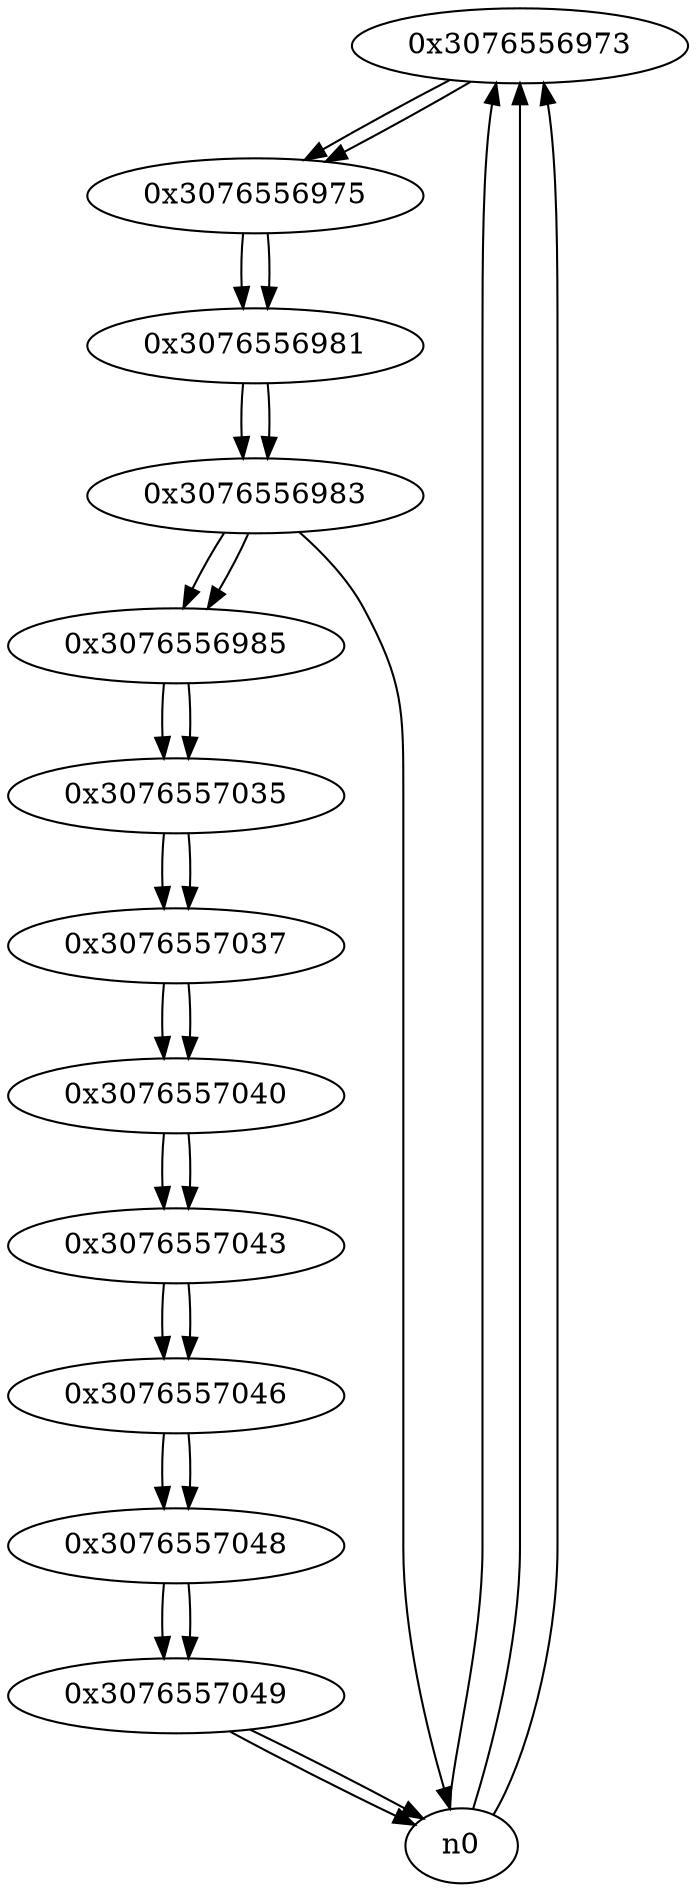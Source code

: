 digraph G{
/* nodes */
  n1 [label="0x3076556973"]
  n2 [label="0x3076556975"]
  n3 [label="0x3076556981"]
  n4 [label="0x3076556983"]
  n5 [label="0x3076556985"]
  n6 [label="0x3076557035"]
  n7 [label="0x3076557037"]
  n8 [label="0x3076557040"]
  n9 [label="0x3076557043"]
  n10 [label="0x3076557046"]
  n11 [label="0x3076557048"]
  n12 [label="0x3076557049"]
/* edges */
n1 -> n2;
n0 -> n1;
n0 -> n1;
n0 -> n1;
n2 -> n3;
n1 -> n2;
n3 -> n4;
n2 -> n3;
n4 -> n5;
n4 -> n0;
n3 -> n4;
n5 -> n6;
n4 -> n5;
n6 -> n7;
n5 -> n6;
n7 -> n8;
n6 -> n7;
n8 -> n9;
n7 -> n8;
n9 -> n10;
n8 -> n9;
n10 -> n11;
n9 -> n10;
n11 -> n12;
n10 -> n11;
n12 -> n0;
n12 -> n0;
n11 -> n12;
}
